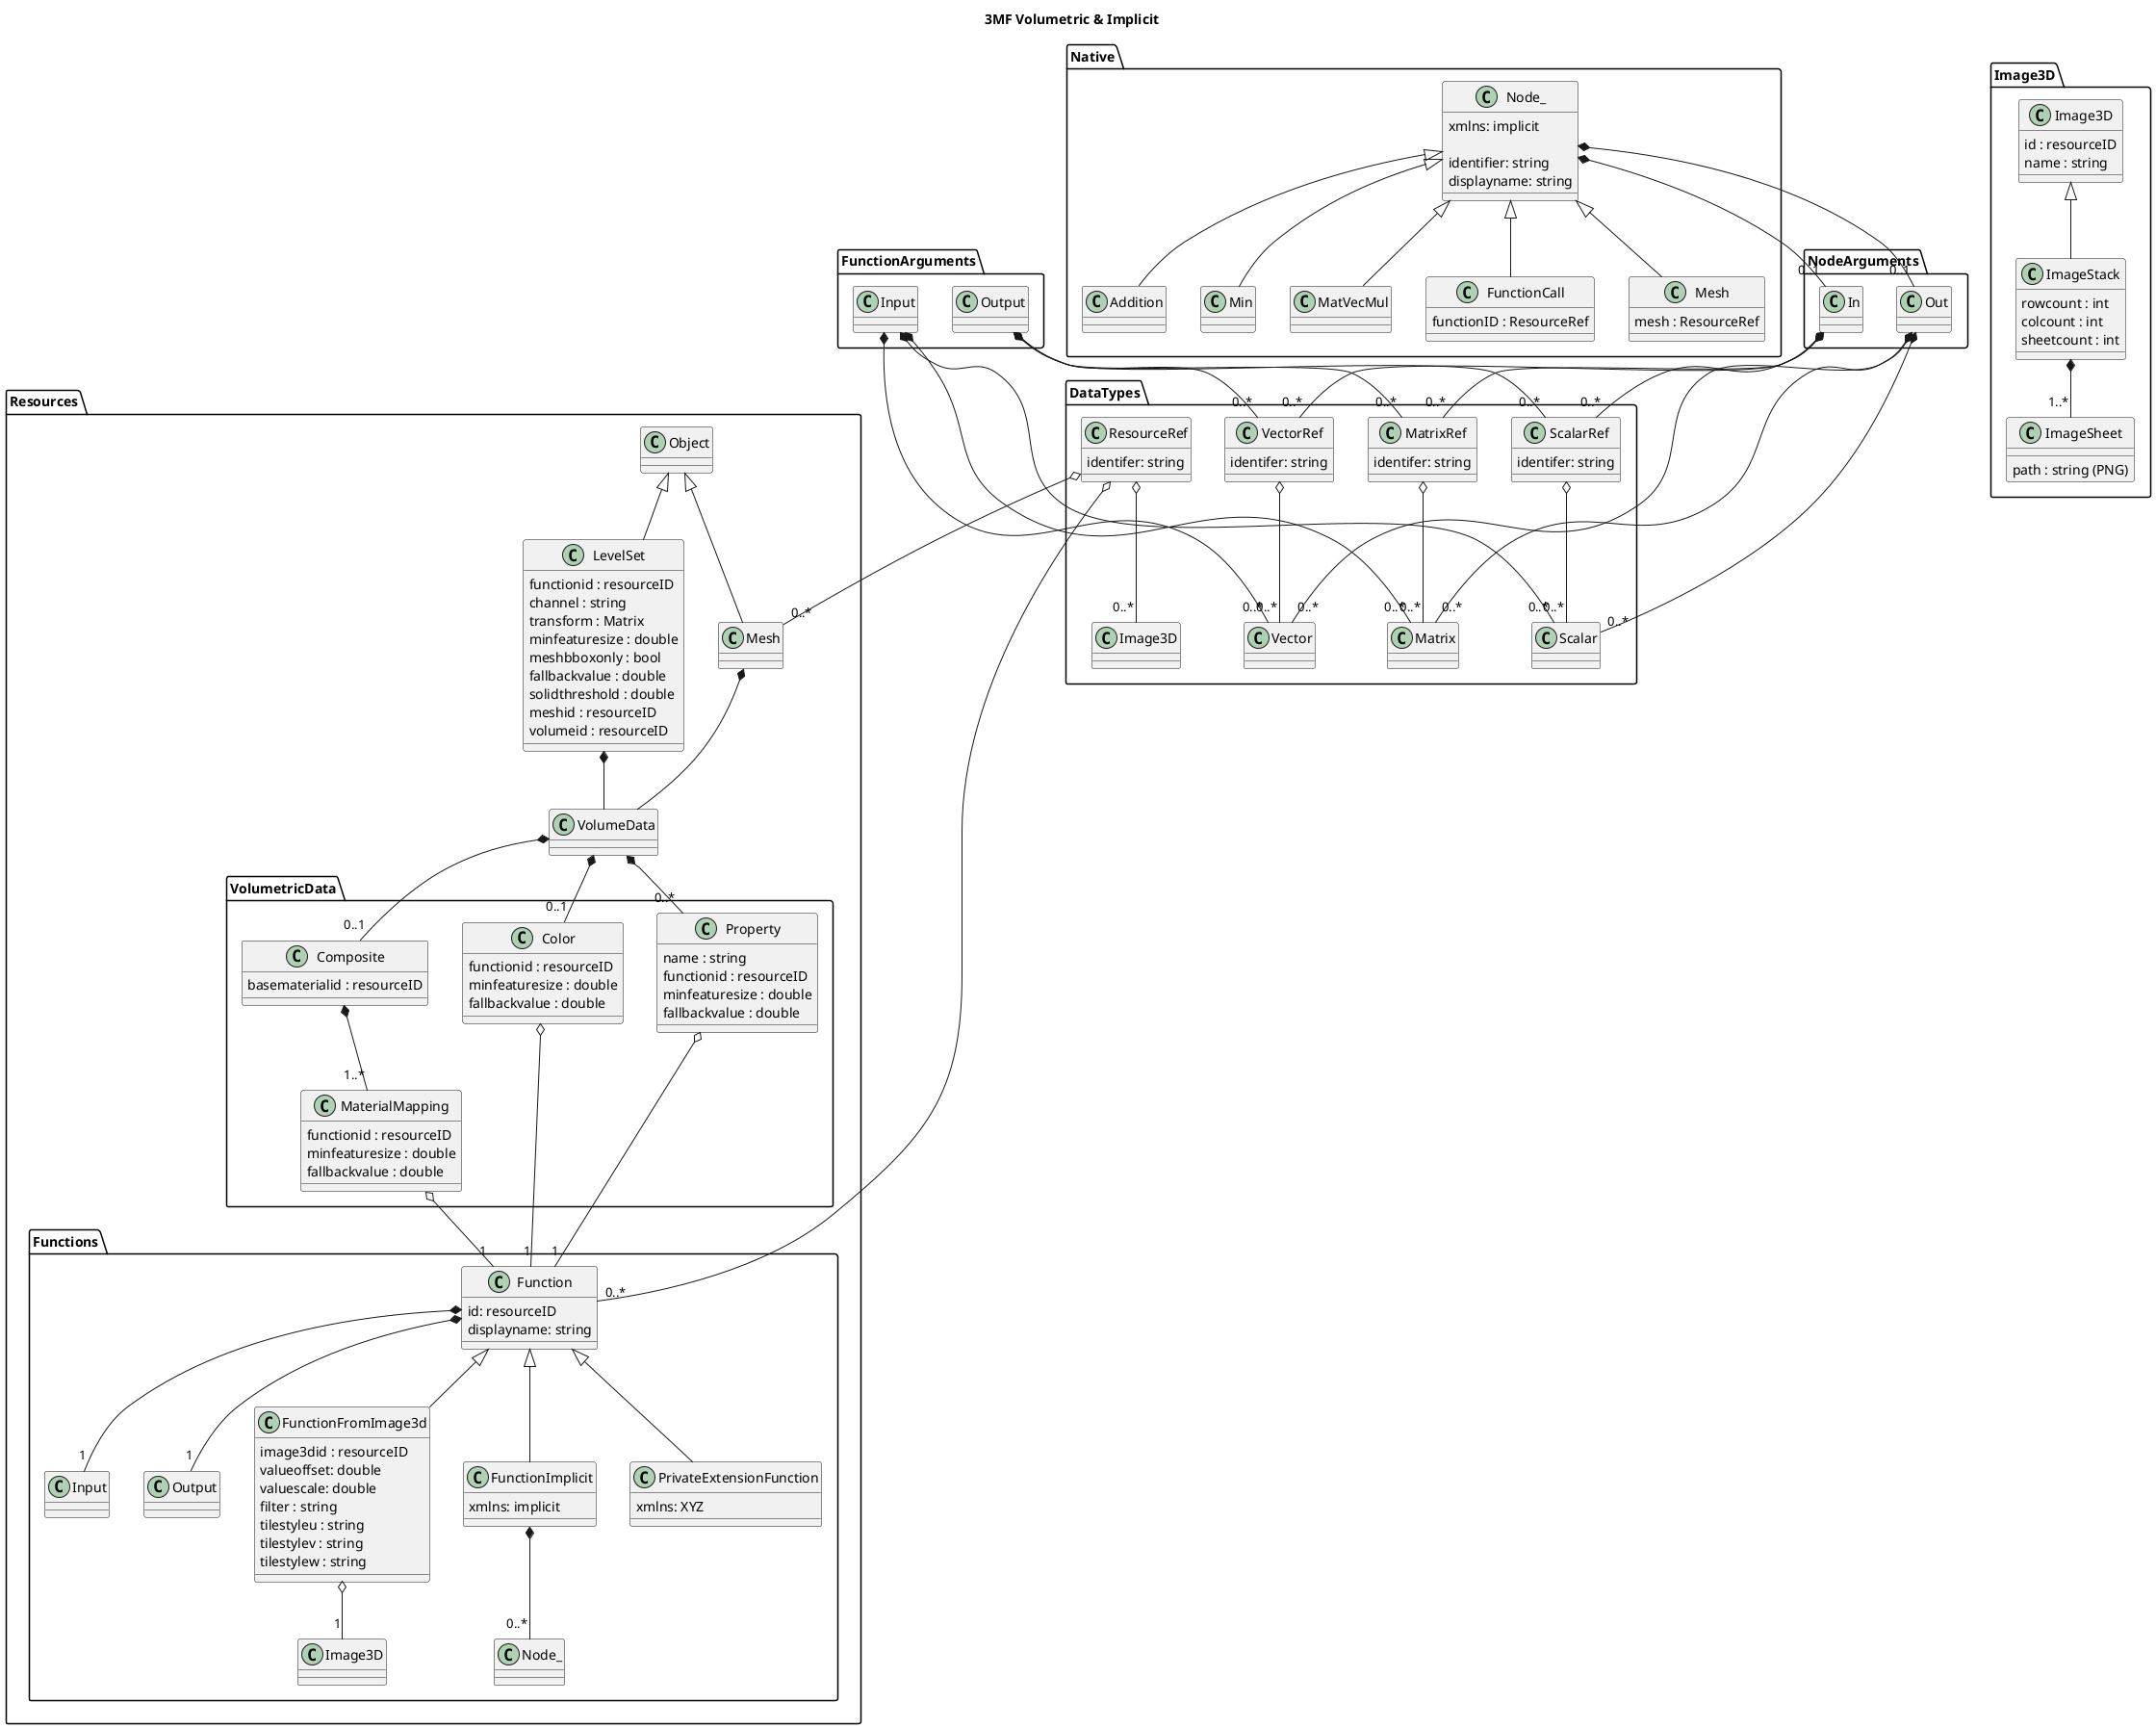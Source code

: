 @startuml name
title 3MF Volumetric & Implicit
'left to right direction
top to bottom direction

package Resources
{
    Class Object
    Class Mesh extends Object

    Class LevelSet extends Object
    {
        functionid : resourceID
        channel : string
        transform : Matrix
        minfeaturesize : double
        meshbboxonly : bool
        fallbackvalue : double
        solidthreshold : double
        meshid : resourceID
        volumeid : resourceID
    }
    Class VolumeData
    Mesh *-- VolumeData
    LevelSet *-- VolumeData

    package Functions
    {
        Class Function
        {
            id: resourceID
            displayname: string
        }

        Function *-- "1" Input
        Function *-- "1" Output

        Class FunctionFromImage3d extends Function
        {
            image3did : resourceID
            valueoffset: double
            valuescale: double
            filter : string
            tilestyleu : string
            tilestylev : string
            tilestylew : string
        }
        FunctionFromImage3d o-- "1" Image3D

        Class FunctionImplicit extends Function
        {
            xmlns: implicit
        }
        FunctionImplicit *-- "0..*" Node_

        Class PrivateExtensionFunction extends Function
        {
            xmlns: XYZ
        }
    }
    package VolumetricData
    {
        Class Color
        {
            functionid : resourceID
            minfeaturesize : double
            fallbackvalue : double
        }

        Class Property
        {
            name : string
            functionid : resourceID
            minfeaturesize : double
            fallbackvalue : double
        }

        Class Composite
        {
            basematerialid : resourceID
        }

        Class MaterialMapping
        {
            functionid : resourceID
            minfeaturesize : double
            fallbackvalue : double
        }

        VolumeData *-- "0..1" Color
        VolumeData *-- "0..*" Property
        VolumeData *-- "0..1" Composite
        Composite *-- "1..*" MaterialMapping

        Color o-- "1" Function
        Property o-- "1" Function
        MaterialMapping o-- "1" Function
    }

}



package Image3D
{
    Class Image3D
    {
        id : resourceID
        name : string
    }

    Class ImageStack extends Image3D
    {
        rowcount : int
        colcount : int
        sheetcount : int
    }

    Class ImageSheet
    {
        path : string (PNG)
    }

    ImageStack *-- "1..*" ImageSheet
}

package DataTypes
{
    Class ScalarRef
    {
        identifer: string
    }

    Class VectorRef
    {
        identifer: string
    }

    Class MatrixRef
    {
        identifer: string
    }

    Class ResourceRef
    {
        identifer: string
    }

    class Scalar{}
    class Vector{}
    class Matrix{}

    ScalarRef o-- "0..*" Scalar
    VectorRef o-- "0..*" Vector
    MatrixRef o-- "0..*" Matrix
    ResourceRef o-- "0..*" Mesh
    ResourceRef o-- "0..*" Image3D
    ResourceRef o-- "0..*" Function
}

package FunctionArguments
{
    Class Input
    {

    }
    Class Output
    {

    }
    Input *-- "0..*" Scalar
    Input *-- "0..*" Vector
    Input *-- "0..*" Matrix
    Output *-- "0..*" ScalarRef
    Output *-- "0..*" VectorRef
    Output *-- "0..*" MatrixRef
}

package NodeArguments
{
    Class In
    {

    }
    Class Out
    {

    }
    Out *-- "0..*" Scalar
    Out *-- "0..*" Vector
    Out *-- "0..*" Matrix
    In *-- "0..*" ScalarRef
    In *-- "0..*" VectorRef
    In *-- "0..*" MatrixRef
}



package Native
{
    Class Node_
    {
        xmlns: implicit

        identifier: string
        displayname: string
    }

    Class Addition extends Node_
    {
    }

    Class Min extends Node_
    {
    }

    Class MatVecMul extends Node_
    {
    }

    Class FunctionCall extends Node_
    {
        functionID : ResourceRef
    }

    Class Mesh extends Node_
    {
        mesh : ResourceRef
    }

    Node_ *-- "0..1" In
    Node_ *-- "0..1" Out
}

@enduml